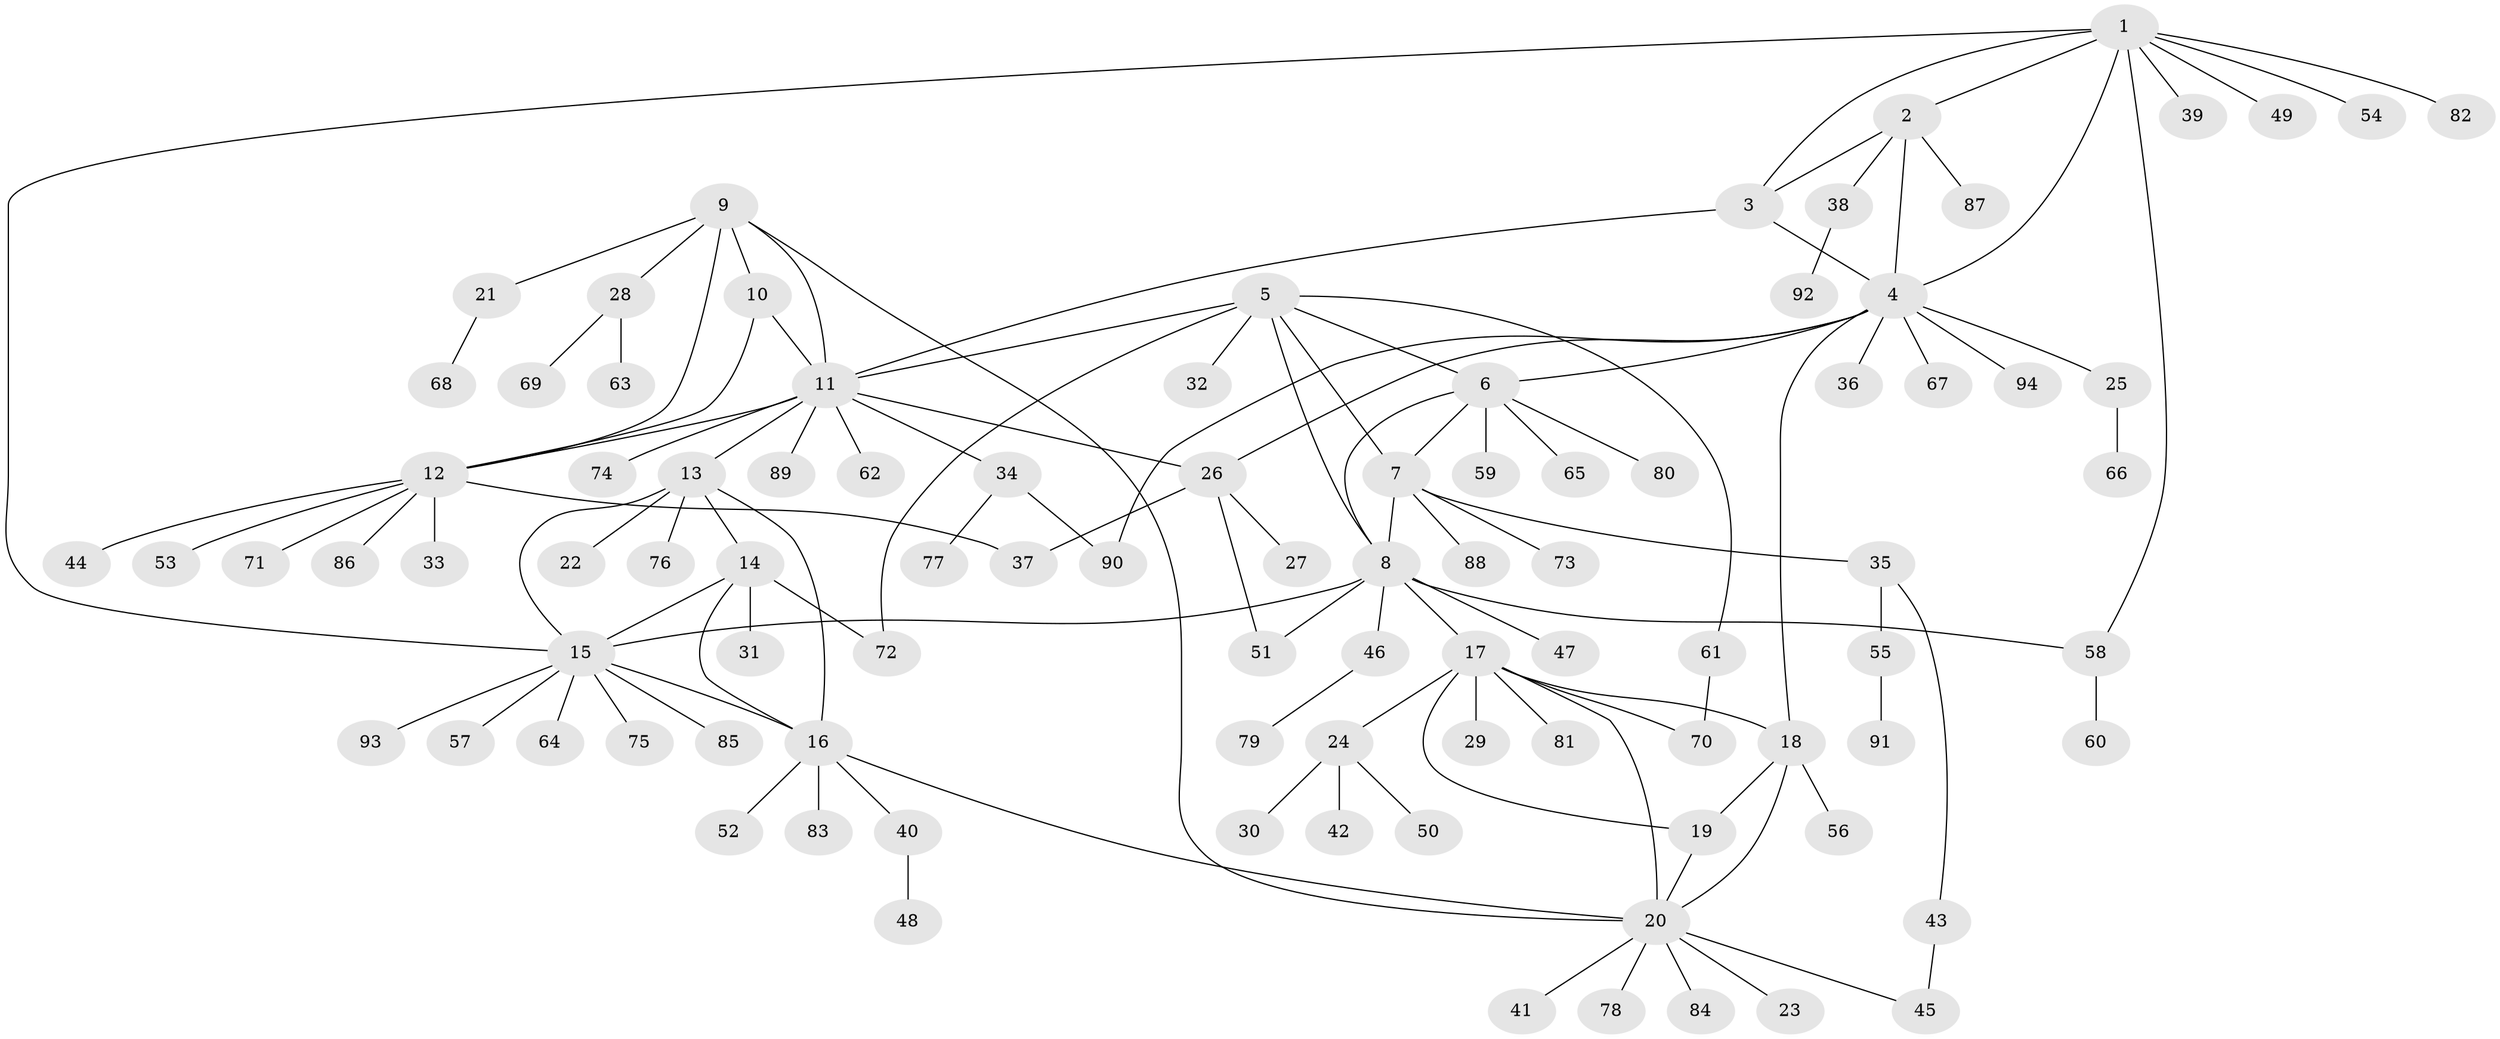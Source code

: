 // coarse degree distribution, {8: 0.07042253521126761, 5: 0.014084507042253521, 4: 0.056338028169014086, 14: 0.014084507042253521, 10: 0.028169014084507043, 13: 0.014084507042253521, 3: 0.056338028169014086, 6: 0.014084507042253521, 1: 0.6197183098591549, 2: 0.11267605633802817}
// Generated by graph-tools (version 1.1) at 2025/52/02/27/25 19:52:15]
// undirected, 94 vertices, 122 edges
graph export_dot {
graph [start="1"]
  node [color=gray90,style=filled];
  1;
  2;
  3;
  4;
  5;
  6;
  7;
  8;
  9;
  10;
  11;
  12;
  13;
  14;
  15;
  16;
  17;
  18;
  19;
  20;
  21;
  22;
  23;
  24;
  25;
  26;
  27;
  28;
  29;
  30;
  31;
  32;
  33;
  34;
  35;
  36;
  37;
  38;
  39;
  40;
  41;
  42;
  43;
  44;
  45;
  46;
  47;
  48;
  49;
  50;
  51;
  52;
  53;
  54;
  55;
  56;
  57;
  58;
  59;
  60;
  61;
  62;
  63;
  64;
  65;
  66;
  67;
  68;
  69;
  70;
  71;
  72;
  73;
  74;
  75;
  76;
  77;
  78;
  79;
  80;
  81;
  82;
  83;
  84;
  85;
  86;
  87;
  88;
  89;
  90;
  91;
  92;
  93;
  94;
  1 -- 2;
  1 -- 3;
  1 -- 4;
  1 -- 15;
  1 -- 39;
  1 -- 49;
  1 -- 54;
  1 -- 58;
  1 -- 82;
  2 -- 3;
  2 -- 4;
  2 -- 38;
  2 -- 87;
  3 -- 4;
  3 -- 11;
  4 -- 6;
  4 -- 18;
  4 -- 25;
  4 -- 26;
  4 -- 36;
  4 -- 67;
  4 -- 90;
  4 -- 94;
  5 -- 6;
  5 -- 7;
  5 -- 8;
  5 -- 11;
  5 -- 32;
  5 -- 61;
  5 -- 72;
  6 -- 7;
  6 -- 8;
  6 -- 59;
  6 -- 65;
  6 -- 80;
  7 -- 8;
  7 -- 35;
  7 -- 73;
  7 -- 88;
  8 -- 15;
  8 -- 17;
  8 -- 46;
  8 -- 47;
  8 -- 51;
  8 -- 58;
  9 -- 10;
  9 -- 11;
  9 -- 12;
  9 -- 20;
  9 -- 21;
  9 -- 28;
  10 -- 11;
  10 -- 12;
  11 -- 12;
  11 -- 13;
  11 -- 26;
  11 -- 34;
  11 -- 62;
  11 -- 74;
  11 -- 89;
  12 -- 33;
  12 -- 37;
  12 -- 44;
  12 -- 53;
  12 -- 71;
  12 -- 86;
  13 -- 14;
  13 -- 15;
  13 -- 16;
  13 -- 22;
  13 -- 76;
  14 -- 15;
  14 -- 16;
  14 -- 31;
  14 -- 72;
  15 -- 16;
  15 -- 57;
  15 -- 64;
  15 -- 75;
  15 -- 85;
  15 -- 93;
  16 -- 20;
  16 -- 40;
  16 -- 52;
  16 -- 83;
  17 -- 18;
  17 -- 19;
  17 -- 20;
  17 -- 24;
  17 -- 29;
  17 -- 70;
  17 -- 81;
  18 -- 19;
  18 -- 20;
  18 -- 56;
  19 -- 20;
  20 -- 23;
  20 -- 41;
  20 -- 45;
  20 -- 78;
  20 -- 84;
  21 -- 68;
  24 -- 30;
  24 -- 42;
  24 -- 50;
  25 -- 66;
  26 -- 27;
  26 -- 37;
  26 -- 51;
  28 -- 63;
  28 -- 69;
  34 -- 77;
  34 -- 90;
  35 -- 43;
  35 -- 55;
  38 -- 92;
  40 -- 48;
  43 -- 45;
  46 -- 79;
  55 -- 91;
  58 -- 60;
  61 -- 70;
}
